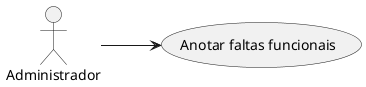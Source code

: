 @startuml
left to right direction

actor "Administrador" as Administrador

usecase "Anotar faltas funcionais" as UC19

Administrador --> UC19

@enduml
